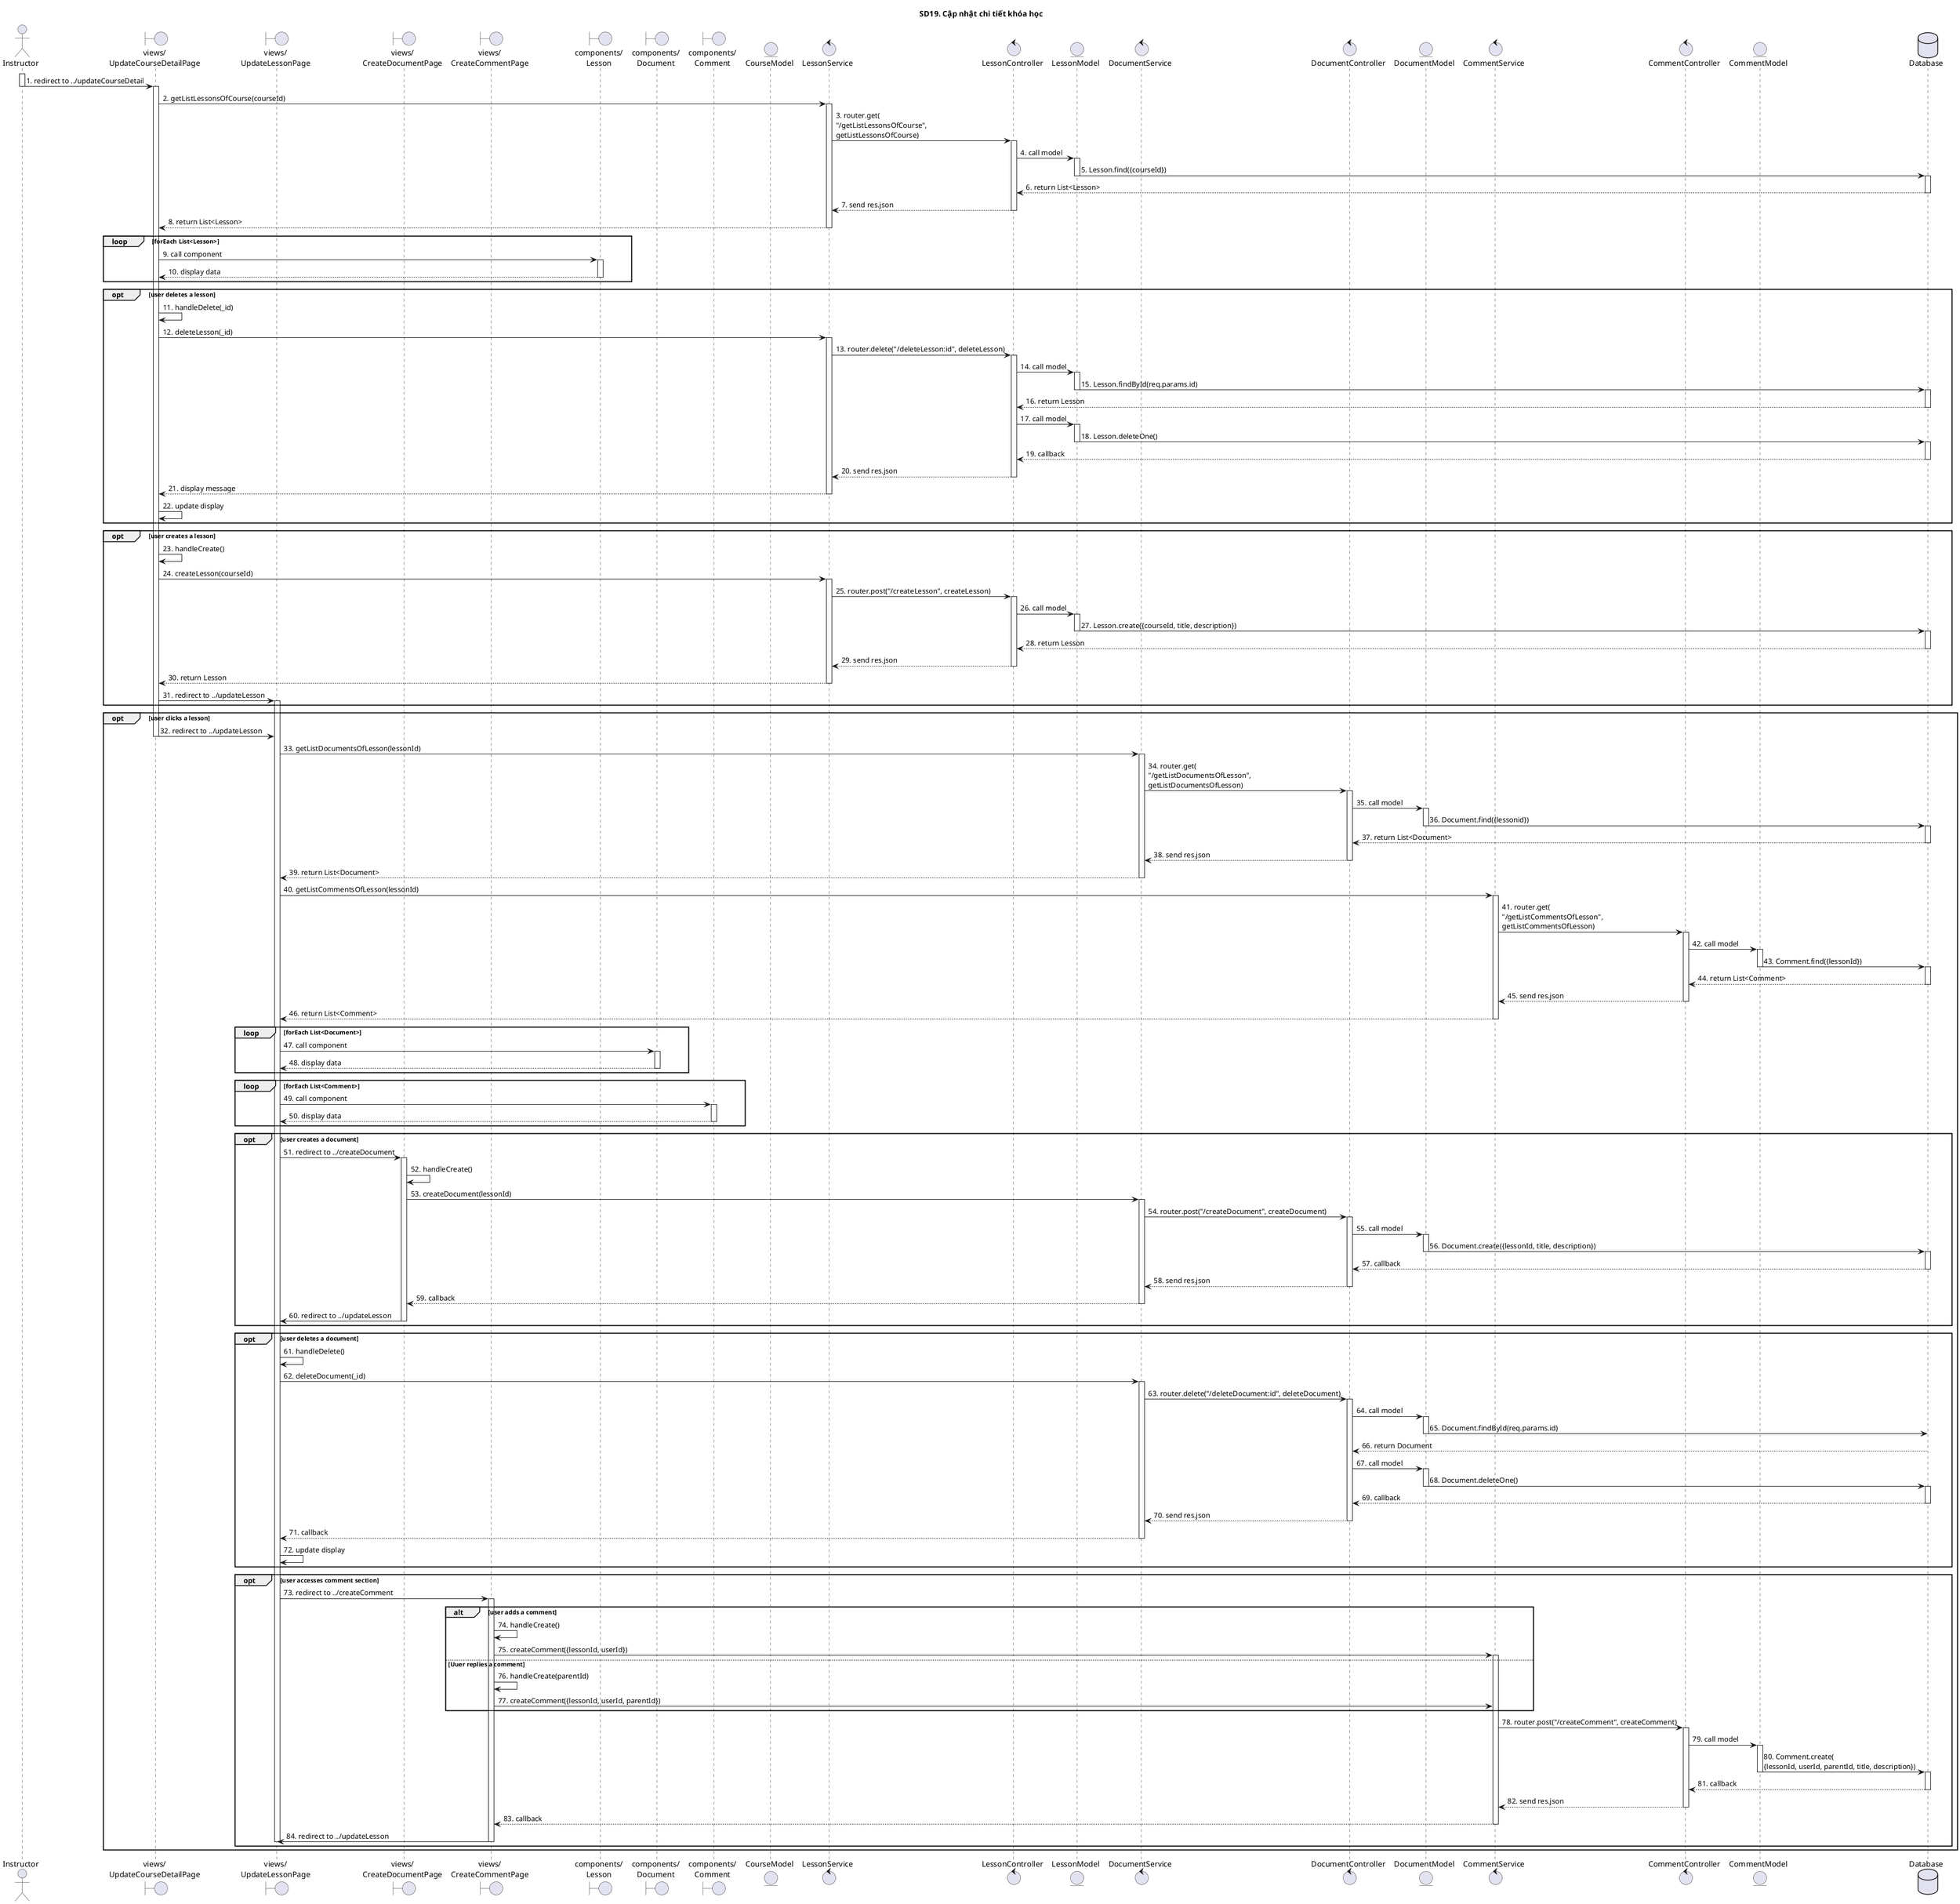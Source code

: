@startuml

title SD19. Cập nhật chi tiết khóa học

actor "Instructor" as Actor
boundary "views/\nUpdateCourseDetailPage" as UpdateCourseDetailPage
boundary "views/\nUpdateLessonPage" as UpdateLessonPage
boundary "views/\nCreateDocumentPage" as CreateDocumentPage
boundary "views/\nCreateCommentPage" as CreateCommentPage
boundary "components/\nLesson" as Lesson
boundary "components/\nDocument" as Document
boundary "components/\nComment" as Comment
entity "CourseModel"
control "LessonService"
control "LessonController"
entity "LessonModel"
control "DocumentService"
control "DocumentController"
entity "DocumentModel"
control "CommentService"
control "CommentController"
entity "CommentModel"
database "Database" as Database

activate Actor
Actor -> UpdateCourseDetailPage: 1. redirect to ../updateCourseDetail
deactivate Actor
activate UpdateCourseDetailPage
UpdateCourseDetailPage -> LessonService: 2. getListLessonsOfCourse(courseId)
activate LessonService
LessonService -> LessonController: 3. router.get(\n"/getListLessonsOfCourse",\ngetListLessonsOfCourse)
activate LessonController
LessonController -> LessonModel: 4. call model
activate LessonModel
LessonModel -> Database: 5. Lesson.find({courseId})
deactivate LessonModel
activate Database
Database --> LessonController: 6. return List<Lesson>
deactivate Database
LessonController --> LessonService: 7. send res.json
deactivate LessonController
LessonService --> UpdateCourseDetailPage: 8. return List<Lesson>
deactivate LessonService
loop forEach List<Lesson>
UpdateCourseDetailPage -> Lesson: 9. call component
activate Lesson
Lesson --> UpdateCourseDetailPage: 10. display data
deactivate Lesson
end

opt user deletes a lesson
UpdateCourseDetailPage -> UpdateCourseDetailPage: 11. handleDelete(_id)
UpdateCourseDetailPage -> LessonService: 12. deleteLesson(_id)
activate LessonService
LessonService -> LessonController: 13. router.delete("/deleteLesson:id", deleteLesson)
activate LessonController
LessonController -> LessonModel: 14. call model
activate LessonModel
LessonModel -> Database: 15. Lesson.findById(req.params.id)
deactivate LessonModel
activate Database
Database --> LessonController: 16. return Lesson
deactivate Database
LessonController -> LessonModel: 17. call model
activate LessonModel
LessonModel -> Database: 18. Lesson.deleteOne()
deactivate LessonModel
activate Database
Database --> LessonController: 19. callback
deactivate Database
LessonController --> LessonService: 20. send res.json
deactivate LessonController
LessonService --> UpdateCourseDetailPage: 21. display message
deactivate LessonService
UpdateCourseDetailPage -> UpdateCourseDetailPage: 22. update display
end

opt user creates a lesson
UpdateCourseDetailPage -> UpdateCourseDetailPage: 23. handleCreate()
UpdateCourseDetailPage -> LessonService: 24. createLesson(courseId)
activate LessonService
LessonService -> LessonController: 25. router.post("/createLesson", createLesson)
activate LessonController
LessonController -> LessonModel: 26. call model
activate LessonModel
LessonModel -> Database: 27. Lesson.create({courseId, title, description})
deactivate LessonModel
activate Database
Database --> LessonController: 28. return Lesson
deactivate Database
LessonController --> LessonService: 29. send res.json
deactivate LessonController
LessonService --> UpdateCourseDetailPage: 30. return Lesson
deactivate LessonService
UpdateCourseDetailPage-> UpdateLessonPage: 31. redirect to ../updateLesson
activate UpdateLessonPage
end

opt user clicks a lesson
UpdateCourseDetailPage -> UpdateLessonPage: 32. redirect to ../updateLesson
deactivate UpdateCourseDetailPage
UpdateLessonPage -> DocumentService: 33. getListDocumentsOfLesson(lessonId)
activate DocumentService
DocumentService -> DocumentController: 34. router.get(\n"/getListDocumentsOfLesson",\ngetListDocumentsOfLesson)
activate DocumentController
DocumentController -> DocumentModel: 35. call model
activate DocumentModel
DocumentModel -> Database: 36. Document.find({lessonid})
deactivate DocumentModel
activate Database
Database --> DocumentController: 37. return List<Document>
deactivate Database
DocumentController --> DocumentService: 38. send res.json
deactivate DocumentController
DocumentService --> UpdateLessonPage: 39. return List<Document>
deactivate DocumentService

UpdateLessonPage -> CommentService: 40. getListCommentsOfLesson(lessonId)
activate CommentService
CommentService -> CommentController: 41. router.get(\n"/getListCommentsOfLesson",\ngetListCommentsOfLesson)
activate CommentController
CommentController -> CommentModel: 42. call model
activate CommentModel
CommentModel -> Database: 43. Comment.find({lessonId})
deactivate CommentModel
activate Database
Database --> CommentController: 44. return List<Comment>
deactivate Database
CommentController --> CommentService: 45. send res.json
deactivate CommentController
CommentService --> UpdateLessonPage: 46. return List<Comment>
deactivate CommentService
loop forEach List<Document>

UpdateLessonPage -> Document: 47. call component
activate Document
Document --> UpdateLessonPage: 48. display data
deactivate Document
end

loop forEach List<Comment>
UpdateLessonPage -> Comment: 49. call component
activate Comment
Comment --> UpdateLessonPage: 50. display data
deactivate Comment
end

opt user creates a document
UpdateLessonPage -> CreateDocumentPage: 51. redirect to ../createDocument
activate CreateDocumentPage
CreateDocumentPage -> CreateDocumentPage: 52. handleCreate()
CreateDocumentPage -> DocumentService: 53. createDocument(lessonId)
activate DocumentService
DocumentService -> DocumentController: 54. router.post("/createDocument", createDocument)
activate DocumentController
DocumentController -> DocumentModel: 55. call model
activate DocumentModel
DocumentModel -> Database: 56. Document.create({lessonId, title, description})
deactivate DocumentModel
activate Database
Database --> DocumentController: 57. callback
deactivate Database
DocumentController --> DocumentService: 58. send res.json
deactivate DocumentController
DocumentService --> CreateDocumentPage: 59. callback
deactivate DocumentService
CreateDocumentPage -> UpdateLessonPage: 60. redirect to ../updateLesson
deactivate CreateDocumentPage
end

opt user deletes a document
UpdateLessonPage -> UpdateLessonPage: 61. handleDelete()
UpdateLessonPage -> DocumentService: 62. deleteDocument(_id)
activate DocumentService
DocumentService -> DocumentController: 63. router.delete("/deleteDocument:id", deleteDocument)
activate DocumentController
DocumentController -> DocumentModel: 64. call model
activate DocumentModel
DocumentModel -> Database: 65. Document.findById(req.params.id)
deactivate DocumentModel
Database --> DocumentController: 66. return Document
DocumentController -> DocumentModel: 67. call model
activate DocumentModel
DocumentModel -> Database: 68. Document.deleteOne()
deactivate DocumentModel
activate Database
Database --> DocumentController: 69. callback
deactivate Database
DocumentController --> DocumentService: 70. send res.json
deactivate DocumentController
DocumentService --> UpdateLessonPage: 71. callback
deactivate DocumentService
UpdateLessonPage -> UpdateLessonPage: 72. update display
end

opt user accesses comment section
UpdateLessonPage -> CreateCommentPage: 73. redirect to ../createComment
activate CreateCommentPage
alt user adds a comment
CreateCommentPage -> CreateCommentPage: 74. handleCreate()
CreateCommentPage -> CommentService: 75. createComment({lessonId, userId})
activate CommentService
else Uuer replies a comment
CreateCommentPage -> CreateCommentPage: 76. handleCreate(parentId)
CreateCommentPage -> CommentService: 77. createComment({lessonId, userId, parentId})
end
CommentService -> CommentController: 78. router.post("/createComment", createComment)
activate CommentController
CommentController -> CommentModel: 79. call model
activate CommentModel
CommentModel -> Database: 80. Comment.create(\n{lessonId, userId, parentId, title, description})
deactivate CommentModel
activate Database
Database --> CommentController: 81. callback
deactivate Database
CommentController --> CommentService: 82. send res.json
deactivate CommentController
CommentService --> CreateCommentPage: 83. callback
deactivate CommentService
CreateCommentPage -> UpdateLessonPage: 84. redirect to ../updateLesson
deactivate UpdateLessonPage
deactivate CreateCommentPage
end
end

@enduml